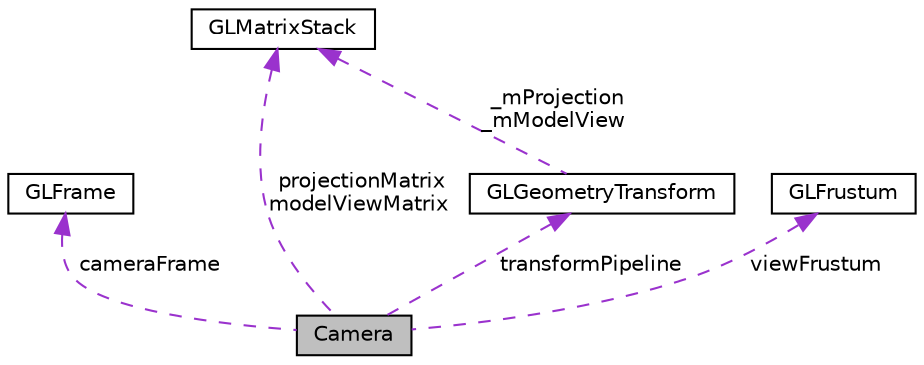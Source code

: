 digraph "Camera"
{
  edge [fontname="Helvetica",fontsize="10",labelfontname="Helvetica",labelfontsize="10"];
  node [fontname="Helvetica",fontsize="10",shape=record];
  Node1 [label="Camera",height=0.2,width=0.4,color="black", fillcolor="grey75", style="filled" fontcolor="black"];
  Node2 -> Node1 [dir="back",color="darkorchid3",fontsize="10",style="dashed",label=" cameraFrame" ,fontname="Helvetica"];
  Node2 [label="GLFrame",height=0.2,width=0.4,color="black", fillcolor="white", style="filled",URL="$class_g_l_frame.html"];
  Node3 -> Node1 [dir="back",color="darkorchid3",fontsize="10",style="dashed",label=" transformPipeline" ,fontname="Helvetica"];
  Node3 [label="GLGeometryTransform",height=0.2,width=0.4,color="black", fillcolor="white", style="filled",URL="$class_g_l_geometry_transform.html"];
  Node4 -> Node3 [dir="back",color="darkorchid3",fontsize="10",style="dashed",label=" _mProjection\n_mModelView" ,fontname="Helvetica"];
  Node4 [label="GLMatrixStack",height=0.2,width=0.4,color="black", fillcolor="white", style="filled",URL="$class_g_l_matrix_stack.html"];
  Node4 -> Node1 [dir="back",color="darkorchid3",fontsize="10",style="dashed",label=" projectionMatrix\nmodelViewMatrix" ,fontname="Helvetica"];
  Node5 -> Node1 [dir="back",color="darkorchid3",fontsize="10",style="dashed",label=" viewFrustum" ,fontname="Helvetica"];
  Node5 [label="GLFrustum",height=0.2,width=0.4,color="black", fillcolor="white", style="filled",URL="$class_g_l_frustum.html"];
}
